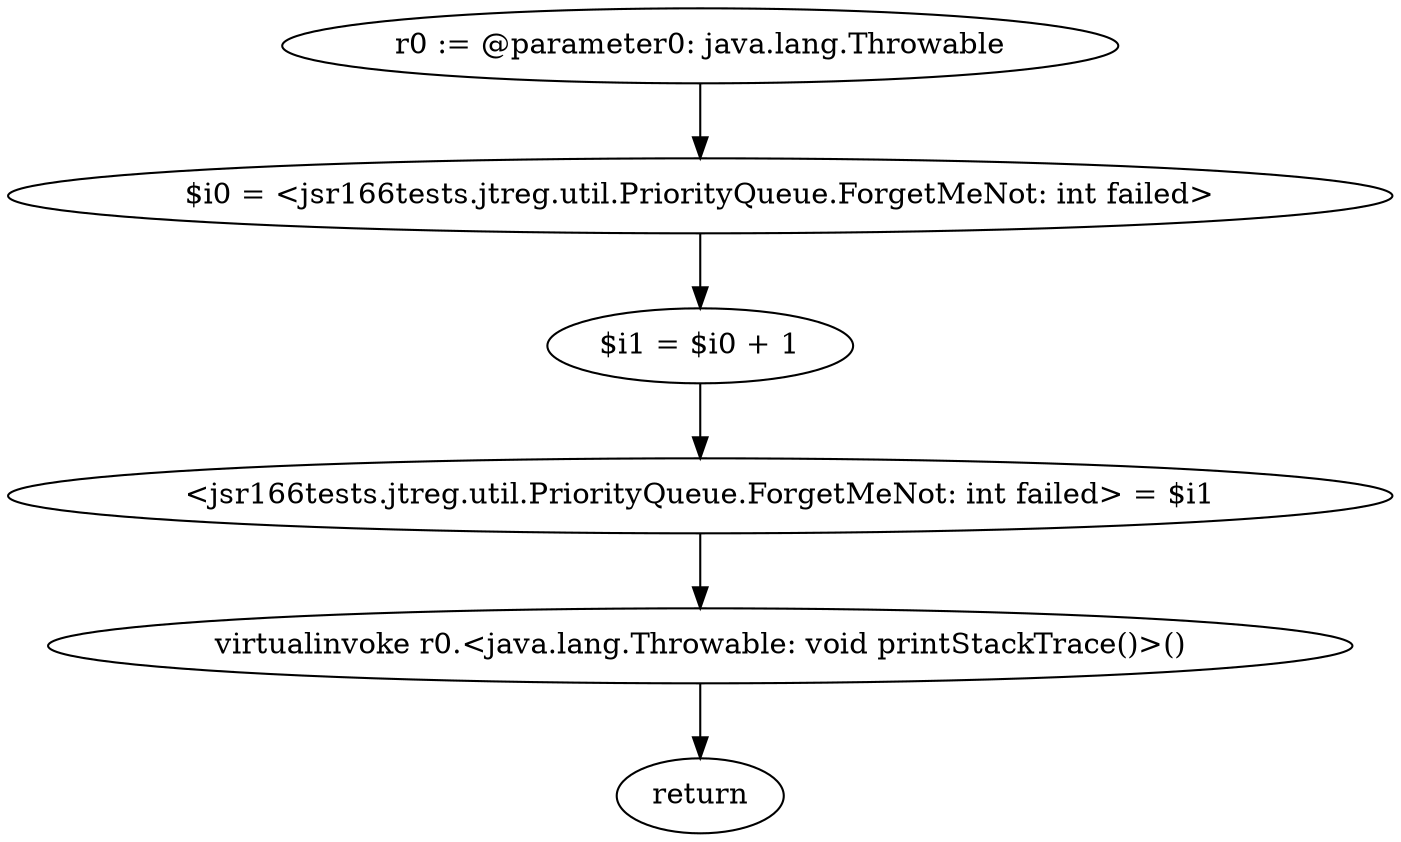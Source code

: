 digraph "unitGraph" {
    "r0 := @parameter0: java.lang.Throwable"
    "$i0 = <jsr166tests.jtreg.util.PriorityQueue.ForgetMeNot: int failed>"
    "$i1 = $i0 + 1"
    "<jsr166tests.jtreg.util.PriorityQueue.ForgetMeNot: int failed> = $i1"
    "virtualinvoke r0.<java.lang.Throwable: void printStackTrace()>()"
    "return"
    "r0 := @parameter0: java.lang.Throwable"->"$i0 = <jsr166tests.jtreg.util.PriorityQueue.ForgetMeNot: int failed>";
    "$i0 = <jsr166tests.jtreg.util.PriorityQueue.ForgetMeNot: int failed>"->"$i1 = $i0 + 1";
    "$i1 = $i0 + 1"->"<jsr166tests.jtreg.util.PriorityQueue.ForgetMeNot: int failed> = $i1";
    "<jsr166tests.jtreg.util.PriorityQueue.ForgetMeNot: int failed> = $i1"->"virtualinvoke r0.<java.lang.Throwable: void printStackTrace()>()";
    "virtualinvoke r0.<java.lang.Throwable: void printStackTrace()>()"->"return";
}
